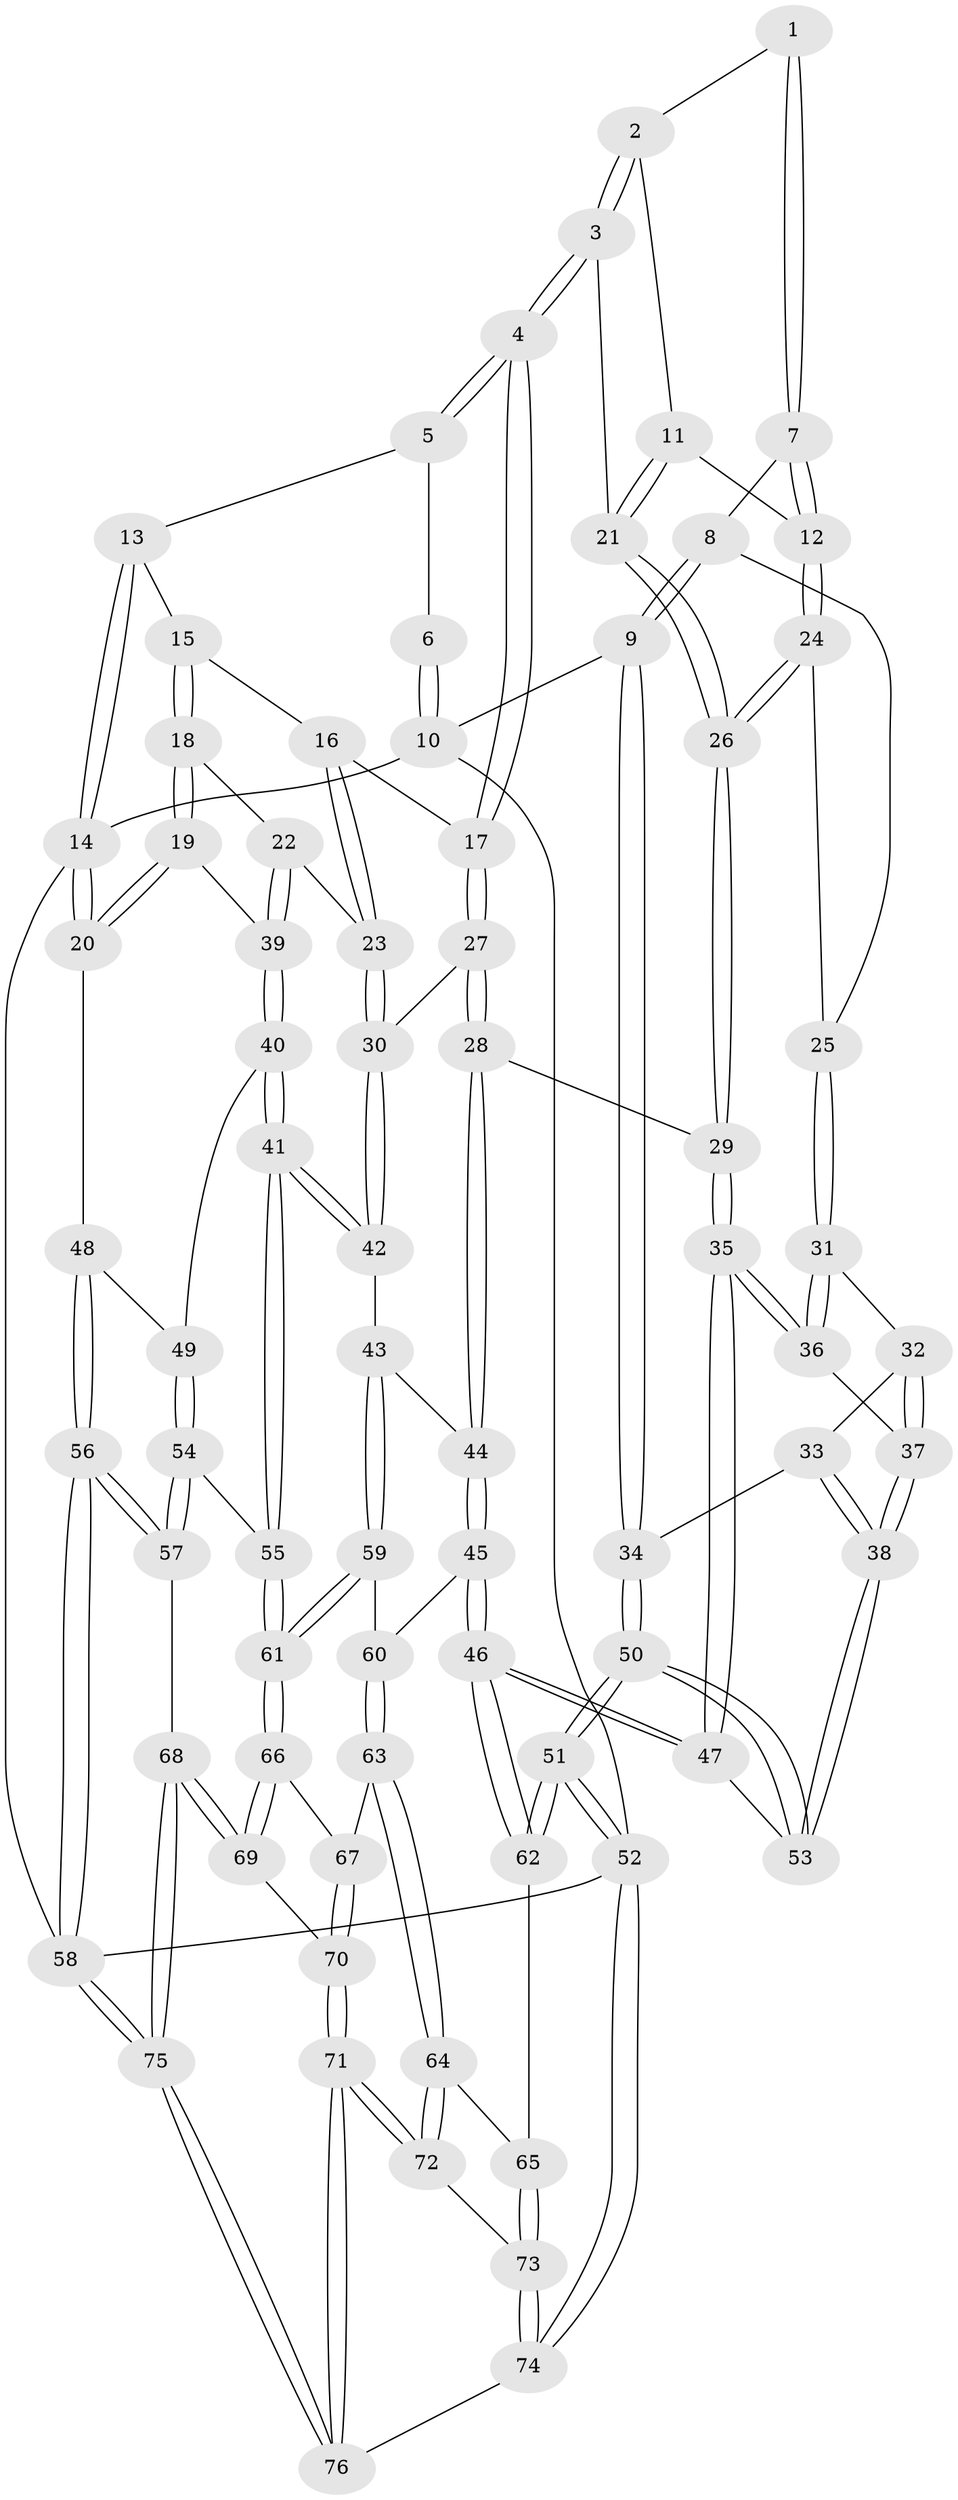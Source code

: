 // Generated by graph-tools (version 1.1) at 2025/38/03/09/25 02:38:42]
// undirected, 76 vertices, 187 edges
graph export_dot {
graph [start="1"]
  node [color=gray90,style=filled];
  1 [pos="+0.25711665043358345+0"];
  2 [pos="+0.28541890654977814+0.012285295660331956"];
  3 [pos="+0.4642344864846504+0.14474238616948815"];
  4 [pos="+0.47364324626985693+0.14297204829797305"];
  5 [pos="+0.632492728994024+0"];
  6 [pos="+0.2387325451074455+0"];
  7 [pos="+0.12464064327181204+0.13817875380938732"];
  8 [pos="+0.04035865050477198+0.1255013620349573"];
  9 [pos="+0+0.012766113824556882"];
  10 [pos="+0+0"];
  11 [pos="+0.25199581286666395+0.1362588253955058"];
  12 [pos="+0.17968679877881463+0.17213960719948845"];
  13 [pos="+0.7374612445180397+0"];
  14 [pos="+1+0"];
  15 [pos="+0.7913753781940601+0"];
  16 [pos="+0.6874951508968806+0.1526338716575138"];
  17 [pos="+0.5092882014810923+0.18421674478359332"];
  18 [pos="+0.8824186712525617+0.16434292131225198"];
  19 [pos="+1+0.2584779461624331"];
  20 [pos="+1+0.2761317986725758"];
  21 [pos="+0.4129042833328192+0.17584229318923225"];
  22 [pos="+0.7395807073865079+0.32901624767988613"];
  23 [pos="+0.7127006958584741+0.3279283805625979"];
  24 [pos="+0.20902037221009157+0.252731120199126"];
  25 [pos="+0.11368590736835672+0.30222046491254523"];
  26 [pos="+0.2934876700096548+0.333459215030114"];
  27 [pos="+0.56991045799233+0.30525526222305566"];
  28 [pos="+0.4056909352737974+0.4084664988765018"];
  29 [pos="+0.2959886449339684+0.36518237310875334"];
  30 [pos="+0.6357120942769633+0.3460393398329618"];
  31 [pos="+0.10684876779555401+0.3108749980812292"];
  32 [pos="+0.0633325246040812+0.3301522264990612"];
  33 [pos="+0.004182265134639731+0.32088935108262673"];
  34 [pos="+0+0.16080319275628965"];
  35 [pos="+0.23085055929251788+0.44147748311749774"];
  36 [pos="+0.22167619611520623+0.4404986847840169"];
  37 [pos="+0.12941483221336023+0.44712998419928407"];
  38 [pos="+0.05953389805816715+0.48213520579402336"];
  39 [pos="+0.7717276594667443+0.3628837854845725"];
  40 [pos="+0.824928575884437+0.43357688807842387"];
  41 [pos="+0.7178813205605001+0.6026905825986433"];
  42 [pos="+0.5962496507915738+0.5383113236618436"];
  43 [pos="+0.5715775421984182+0.5486249729695224"];
  44 [pos="+0.43733348085338114+0.47768138565109336"];
  45 [pos="+0.3206168838536373+0.6314451164150501"];
  46 [pos="+0.26376861641140625+0.6348492991446452"];
  47 [pos="+0.26089858811335587+0.6307848562258533"];
  48 [pos="+1+0.34145057493926095"];
  49 [pos="+0.9249133437603073+0.46222419099394074"];
  50 [pos="+0+0.6581043275091298"];
  51 [pos="+0+0.75271468752655"];
  52 [pos="+0+1"];
  53 [pos="+0+0.5782341665361389"];
  54 [pos="+0.8991860937023682+0.6902533777746743"];
  55 [pos="+0.7376617460410555+0.6361968531086772"];
  56 [pos="+1+0.8480333941338372"];
  57 [pos="+0.9534855727478772+0.7530567931225891"];
  58 [pos="+1+1"];
  59 [pos="+0.5022743880103512+0.6547455754864205"];
  60 [pos="+0.45709412280810985+0.6791162517548439"];
  61 [pos="+0.6511329084542123+0.7795763059795253"];
  62 [pos="+0.2190325017696284+0.778109309284667"];
  63 [pos="+0.4563589595470946+0.8059374750057358"];
  64 [pos="+0.43569811281978355+0.8207514847930765"];
  65 [pos="+0.23523544392181708+0.8180811450682434"];
  66 [pos="+0.6484040191637886+0.8549010261260818"];
  67 [pos="+0.4851368133474385+0.8196628877305584"];
  68 [pos="+0.7279333338525035+0.9233797508327157"];
  69 [pos="+0.6520457140450606+0.8616941687299404"];
  70 [pos="+0.5016637547125338+0.978217402434438"];
  71 [pos="+0.47964213677647266+1"];
  72 [pos="+0.4143330116438297+0.9277826903026527"];
  73 [pos="+0.22882644103716882+0.9479134650362726"];
  74 [pos="+0.09970019960702027+1"];
  75 [pos="+0.7911181971060044+1"];
  76 [pos="+0.47485434493601186+1"];
  1 -- 2;
  1 -- 7;
  1 -- 7;
  2 -- 3;
  2 -- 3;
  2 -- 11;
  3 -- 4;
  3 -- 4;
  3 -- 21;
  4 -- 5;
  4 -- 5;
  4 -- 17;
  4 -- 17;
  5 -- 6;
  5 -- 13;
  6 -- 10;
  6 -- 10;
  7 -- 8;
  7 -- 12;
  7 -- 12;
  8 -- 9;
  8 -- 9;
  8 -- 25;
  9 -- 10;
  9 -- 34;
  9 -- 34;
  10 -- 14;
  10 -- 52;
  11 -- 12;
  11 -- 21;
  11 -- 21;
  12 -- 24;
  12 -- 24;
  13 -- 14;
  13 -- 14;
  13 -- 15;
  14 -- 20;
  14 -- 20;
  14 -- 58;
  15 -- 16;
  15 -- 18;
  15 -- 18;
  16 -- 17;
  16 -- 23;
  16 -- 23;
  17 -- 27;
  17 -- 27;
  18 -- 19;
  18 -- 19;
  18 -- 22;
  19 -- 20;
  19 -- 20;
  19 -- 39;
  20 -- 48;
  21 -- 26;
  21 -- 26;
  22 -- 23;
  22 -- 39;
  22 -- 39;
  23 -- 30;
  23 -- 30;
  24 -- 25;
  24 -- 26;
  24 -- 26;
  25 -- 31;
  25 -- 31;
  26 -- 29;
  26 -- 29;
  27 -- 28;
  27 -- 28;
  27 -- 30;
  28 -- 29;
  28 -- 44;
  28 -- 44;
  29 -- 35;
  29 -- 35;
  30 -- 42;
  30 -- 42;
  31 -- 32;
  31 -- 36;
  31 -- 36;
  32 -- 33;
  32 -- 37;
  32 -- 37;
  33 -- 34;
  33 -- 38;
  33 -- 38;
  34 -- 50;
  34 -- 50;
  35 -- 36;
  35 -- 36;
  35 -- 47;
  35 -- 47;
  36 -- 37;
  37 -- 38;
  37 -- 38;
  38 -- 53;
  38 -- 53;
  39 -- 40;
  39 -- 40;
  40 -- 41;
  40 -- 41;
  40 -- 49;
  41 -- 42;
  41 -- 42;
  41 -- 55;
  41 -- 55;
  42 -- 43;
  43 -- 44;
  43 -- 59;
  43 -- 59;
  44 -- 45;
  44 -- 45;
  45 -- 46;
  45 -- 46;
  45 -- 60;
  46 -- 47;
  46 -- 47;
  46 -- 62;
  46 -- 62;
  47 -- 53;
  48 -- 49;
  48 -- 56;
  48 -- 56;
  49 -- 54;
  49 -- 54;
  50 -- 51;
  50 -- 51;
  50 -- 53;
  50 -- 53;
  51 -- 52;
  51 -- 52;
  51 -- 62;
  51 -- 62;
  52 -- 74;
  52 -- 74;
  52 -- 58;
  54 -- 55;
  54 -- 57;
  54 -- 57;
  55 -- 61;
  55 -- 61;
  56 -- 57;
  56 -- 57;
  56 -- 58;
  56 -- 58;
  57 -- 68;
  58 -- 75;
  58 -- 75;
  59 -- 60;
  59 -- 61;
  59 -- 61;
  60 -- 63;
  60 -- 63;
  61 -- 66;
  61 -- 66;
  62 -- 65;
  63 -- 64;
  63 -- 64;
  63 -- 67;
  64 -- 65;
  64 -- 72;
  64 -- 72;
  65 -- 73;
  65 -- 73;
  66 -- 67;
  66 -- 69;
  66 -- 69;
  67 -- 70;
  67 -- 70;
  68 -- 69;
  68 -- 69;
  68 -- 75;
  68 -- 75;
  69 -- 70;
  70 -- 71;
  70 -- 71;
  71 -- 72;
  71 -- 72;
  71 -- 76;
  71 -- 76;
  72 -- 73;
  73 -- 74;
  73 -- 74;
  74 -- 76;
  75 -- 76;
  75 -- 76;
}
